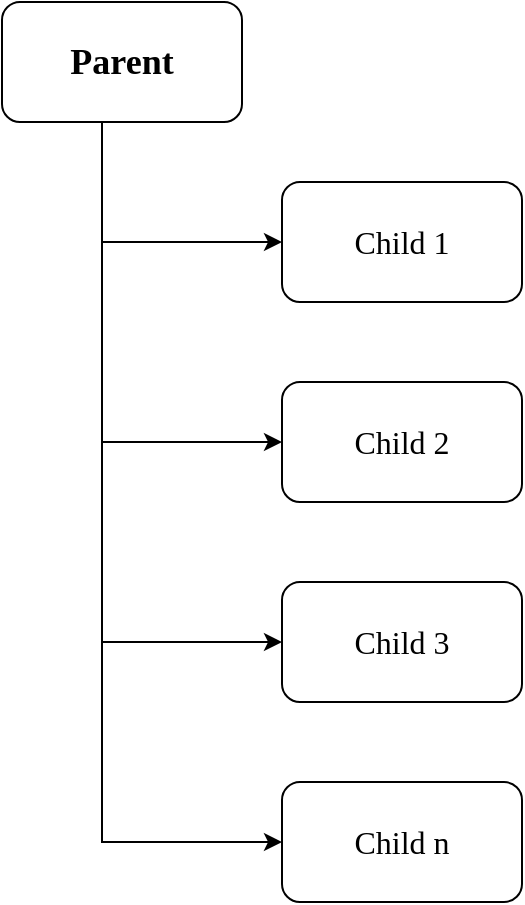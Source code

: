 <mxfile version="24.8.8">
  <diagram name="Page-1" id="VlkWucVssow_5AqG0P-i">
    <mxGraphModel dx="1363" dy="874" grid="1" gridSize="10" guides="1" tooltips="1" connect="1" arrows="1" fold="1" page="1" pageScale="1" pageWidth="1169" pageHeight="827" math="0" shadow="0">
      <root>
        <mxCell id="0" />
        <mxCell id="1" parent="0" />
        <mxCell id="B_jjZCTcYZ8CAd-L9BAq-10" style="edgeStyle=orthogonalEdgeStyle;rounded=0;orthogonalLoop=1;jettySize=auto;html=1;entryX=0;entryY=0.5;entryDx=0;entryDy=0;" edge="1" parent="1" source="B_jjZCTcYZ8CAd-L9BAq-1" target="B_jjZCTcYZ8CAd-L9BAq-2">
          <mxGeometry relative="1" as="geometry">
            <Array as="points">
              <mxPoint x="300" y="250" />
            </Array>
          </mxGeometry>
        </mxCell>
        <mxCell id="B_jjZCTcYZ8CAd-L9BAq-1" value="Parent" style="rounded=1;whiteSpace=wrap;html=1;fontFamily=Tahoma;fontSize=18;fontStyle=1" vertex="1" parent="1">
          <mxGeometry x="250" y="130" width="120" height="60" as="geometry" />
        </mxCell>
        <mxCell id="B_jjZCTcYZ8CAd-L9BAq-2" value="Child 1" style="rounded=1;whiteSpace=wrap;html=1;fontSize=16;fontFamily=Tahoma;" vertex="1" parent="1">
          <mxGeometry x="390" y="220" width="120" height="60" as="geometry" />
        </mxCell>
        <mxCell id="B_jjZCTcYZ8CAd-L9BAq-3" value="Child 2" style="rounded=1;whiteSpace=wrap;html=1;fontSize=16;fontFamily=Tahoma;" vertex="1" parent="1">
          <mxGeometry x="390" y="320" width="120" height="60" as="geometry" />
        </mxCell>
        <mxCell id="B_jjZCTcYZ8CAd-L9BAq-4" value="Child 3" style="rounded=1;whiteSpace=wrap;html=1;fontSize=16;fontFamily=Tahoma;" vertex="1" parent="1">
          <mxGeometry x="390" y="420" width="120" height="60" as="geometry" />
        </mxCell>
        <mxCell id="B_jjZCTcYZ8CAd-L9BAq-5" value="Child n" style="rounded=1;whiteSpace=wrap;html=1;fontSize=16;fontFamily=Tahoma;" vertex="1" parent="1">
          <mxGeometry x="390" y="520" width="120" height="60" as="geometry" />
        </mxCell>
        <mxCell id="B_jjZCTcYZ8CAd-L9BAq-11" style="edgeStyle=orthogonalEdgeStyle;rounded=0;orthogonalLoop=1;jettySize=auto;html=1;" edge="1" parent="1">
          <mxGeometry relative="1" as="geometry">
            <mxPoint x="300" y="190" as="sourcePoint" />
            <mxPoint x="390" y="350" as="targetPoint" />
            <Array as="points">
              <mxPoint x="300" y="350" />
              <mxPoint x="390" y="350" />
            </Array>
          </mxGeometry>
        </mxCell>
        <mxCell id="B_jjZCTcYZ8CAd-L9BAq-12" style="edgeStyle=orthogonalEdgeStyle;rounded=0;orthogonalLoop=1;jettySize=auto;html=1;entryX=0;entryY=0.5;entryDx=0;entryDy=0;" edge="1" parent="1" target="B_jjZCTcYZ8CAd-L9BAq-4">
          <mxGeometry relative="1" as="geometry">
            <mxPoint x="300" y="190" as="sourcePoint" />
            <mxPoint x="400" y="360" as="targetPoint" />
            <Array as="points">
              <mxPoint x="300" y="450" />
            </Array>
          </mxGeometry>
        </mxCell>
        <mxCell id="B_jjZCTcYZ8CAd-L9BAq-13" style="edgeStyle=orthogonalEdgeStyle;rounded=0;orthogonalLoop=1;jettySize=auto;html=1;entryX=0;entryY=0.5;entryDx=0;entryDy=0;" edge="1" parent="1" target="B_jjZCTcYZ8CAd-L9BAq-5">
          <mxGeometry relative="1" as="geometry">
            <mxPoint x="300" y="190" as="sourcePoint" />
            <mxPoint x="410" y="450" as="targetPoint" />
            <Array as="points">
              <mxPoint x="300" y="190" />
              <mxPoint x="300" y="550" />
            </Array>
          </mxGeometry>
        </mxCell>
      </root>
    </mxGraphModel>
  </diagram>
</mxfile>

